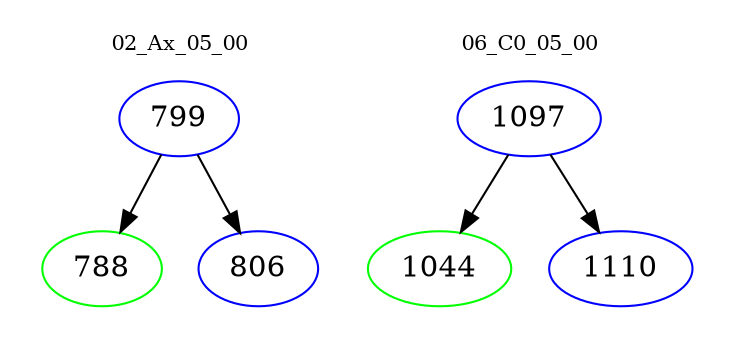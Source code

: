 digraph{
subgraph cluster_0 {
color = white
label = "02_Ax_05_00";
fontsize=10;
T0_799 [label="799", color="blue"]
T0_799 -> T0_788 [color="black"]
T0_788 [label="788", color="green"]
T0_799 -> T0_806 [color="black"]
T0_806 [label="806", color="blue"]
}
subgraph cluster_1 {
color = white
label = "06_C0_05_00";
fontsize=10;
T1_1097 [label="1097", color="blue"]
T1_1097 -> T1_1044 [color="black"]
T1_1044 [label="1044", color="green"]
T1_1097 -> T1_1110 [color="black"]
T1_1110 [label="1110", color="blue"]
}
}
